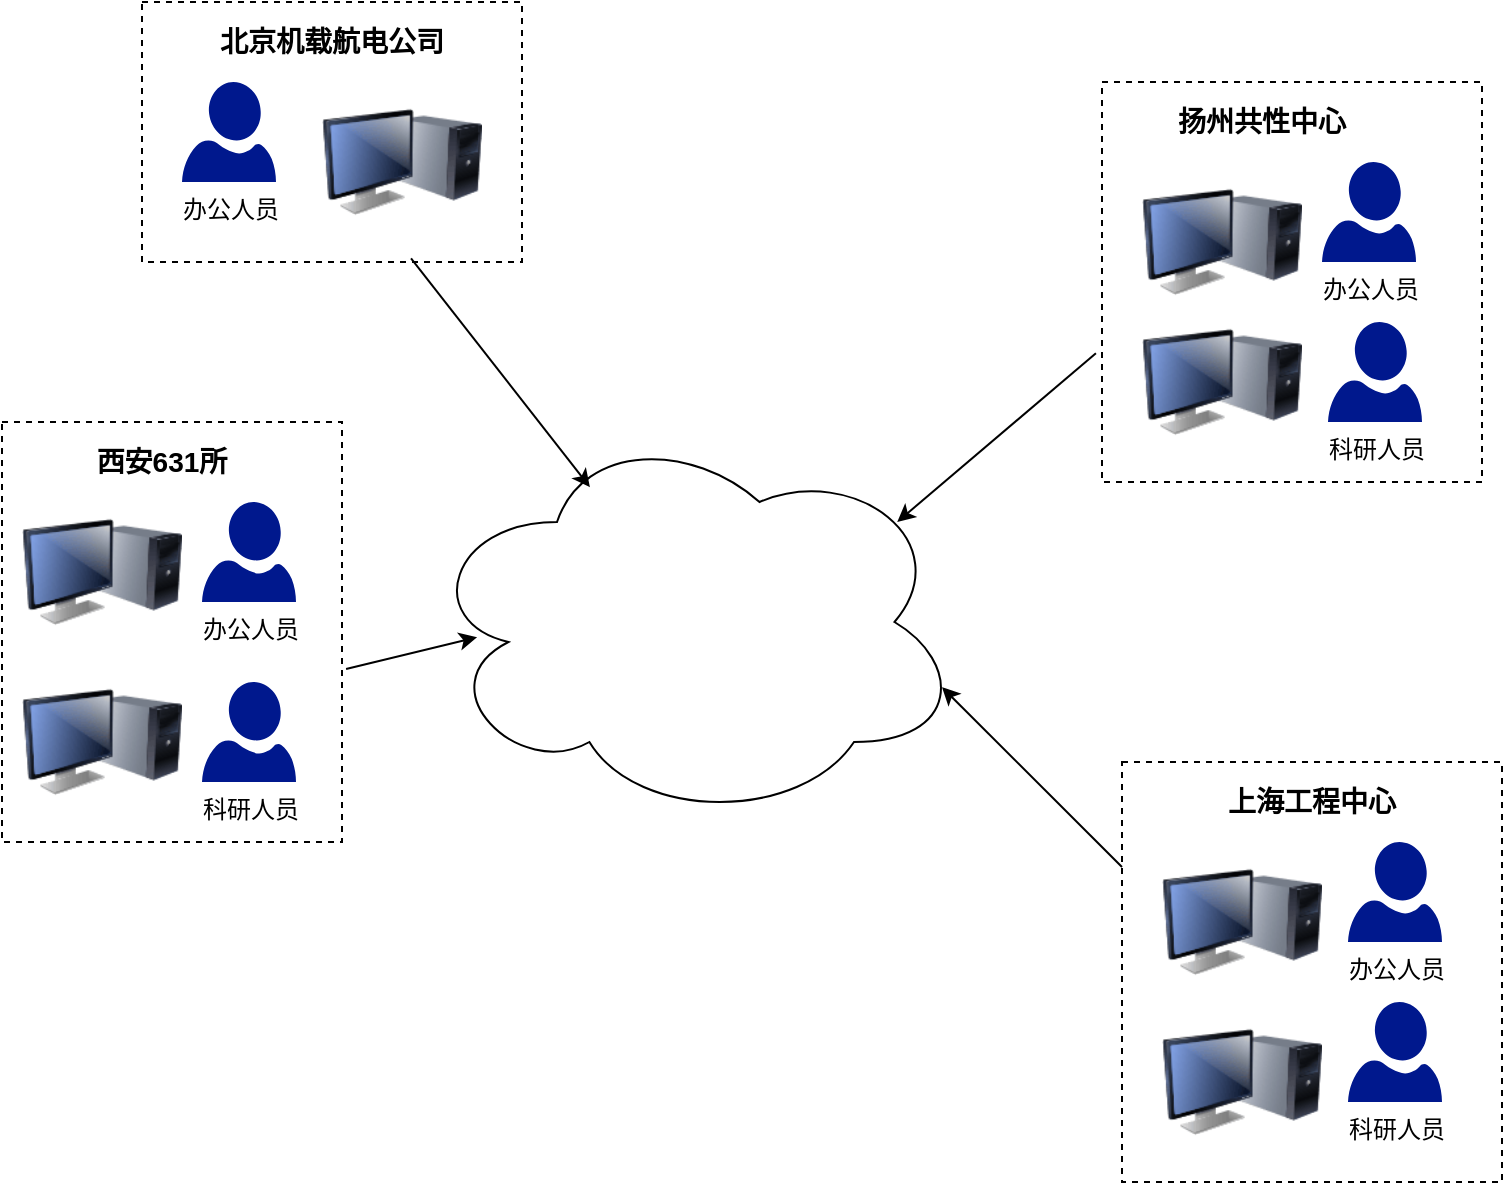 <mxfile version="14.4.3" type="github">
  <diagram id="nLx0n0mgqJuTpz99zOLy" name="第 1 页">
    <mxGraphModel dx="1002" dy="683" grid="1" gridSize="10" guides="1" tooltips="1" connect="1" arrows="1" fold="1" page="1" pageScale="1" pageWidth="827" pageHeight="1169" math="0" shadow="0">
      <root>
        <mxCell id="0" />
        <mxCell id="1" parent="0" />
        <mxCell id="Eabc0am3FzxyvWxJk5ew-64" value="" style="rounded=0;whiteSpace=wrap;html=1;dashed=1;" vertex="1" parent="1">
          <mxGeometry x="590" y="390" width="190" height="210" as="geometry" />
        </mxCell>
        <mxCell id="Eabc0am3FzxyvWxJk5ew-7" value="" style="endArrow=classic;html=1;exitX=0;exitY=0.25;exitDx=0;exitDy=0;entryX=0.963;entryY=0.663;entryDx=0;entryDy=0;entryPerimeter=0;" edge="1" parent="1" source="Eabc0am3FzxyvWxJk5ew-64" target="Eabc0am3FzxyvWxJk5ew-19">
          <mxGeometry width="50" height="50" relative="1" as="geometry">
            <mxPoint x="280" y="262.444" as="sourcePoint" />
            <mxPoint x="495" y="170" as="targetPoint" />
          </mxGeometry>
        </mxCell>
        <mxCell id="Eabc0am3FzxyvWxJk5ew-13" value="" style="endArrow=classic;html=1;exitX=-0.016;exitY=0.678;exitDx=0;exitDy=0;entryX=0.88;entryY=0.25;entryDx=0;entryDy=0;entryPerimeter=0;exitPerimeter=0;" edge="1" source="Eabc0am3FzxyvWxJk5ew-77" target="Eabc0am3FzxyvWxJk5ew-19" parent="1">
          <mxGeometry width="50" height="50" relative="1" as="geometry">
            <mxPoint x="404" y="500" as="sourcePoint" />
            <mxPoint x="454" y="480" as="targetPoint" />
          </mxGeometry>
        </mxCell>
        <mxCell id="Eabc0am3FzxyvWxJk5ew-19" value="" style="ellipse;shape=cloud;whiteSpace=wrap;html=1;" vertex="1" parent="1">
          <mxGeometry x="240" y="220" width="270" height="200" as="geometry" />
        </mxCell>
        <mxCell id="Eabc0am3FzxyvWxJk5ew-58" value="" style="image;html=1;image=img/lib/clip_art/computers/Monitor_Tower_128x128.png" vertex="1" parent="1">
          <mxGeometry x="610" y="430" width="80" height="80" as="geometry" />
        </mxCell>
        <mxCell id="Eabc0am3FzxyvWxJk5ew-60" value="" style="image;html=1;image=img/lib/clip_art/computers/Monitor_Tower_128x128.png" vertex="1" parent="1">
          <mxGeometry x="610" y="510" width="80" height="80" as="geometry" />
        </mxCell>
        <mxCell id="Eabc0am3FzxyvWxJk5ew-62" value="办公人员" style="aspect=fixed;pointerEvents=1;shadow=0;dashed=0;html=1;strokeColor=none;labelPosition=center;verticalLabelPosition=bottom;verticalAlign=top;align=center;fillColor=#00188D;shape=mxgraph.azure.user" vertex="1" parent="1">
          <mxGeometry x="703" y="430" width="47" height="50" as="geometry" />
        </mxCell>
        <mxCell id="Eabc0am3FzxyvWxJk5ew-63" value="科研人员" style="aspect=fixed;pointerEvents=1;shadow=0;dashed=0;html=1;strokeColor=none;labelPosition=center;verticalLabelPosition=bottom;verticalAlign=top;align=center;fillColor=#00188D;shape=mxgraph.azure.user" vertex="1" parent="1">
          <mxGeometry x="703" y="510" width="47" height="50" as="geometry" />
        </mxCell>
        <mxCell id="Eabc0am3FzxyvWxJk5ew-65" value="&lt;font style=&quot;font-size: 14px&quot;&gt;&lt;b&gt;上海工程中心&lt;/b&gt;&lt;/font&gt;" style="text;html=1;strokeColor=none;fillColor=none;align=center;verticalAlign=middle;whiteSpace=wrap;rounded=0;dashed=1;" vertex="1" parent="1">
          <mxGeometry x="635" y="400" width="100" height="20" as="geometry" />
        </mxCell>
        <mxCell id="Eabc0am3FzxyvWxJk5ew-66" value="" style="rounded=0;whiteSpace=wrap;html=1;dashed=1;" vertex="1" parent="1">
          <mxGeometry x="100" y="10" width="190" height="130" as="geometry" />
        </mxCell>
        <mxCell id="Eabc0am3FzxyvWxJk5ew-67" value="办公人员" style="aspect=fixed;pointerEvents=1;shadow=0;dashed=0;html=1;strokeColor=none;labelPosition=center;verticalLabelPosition=bottom;verticalAlign=top;align=center;fillColor=#00188D;shape=mxgraph.azure.user" vertex="1" parent="1">
          <mxGeometry x="120" y="50" width="47" height="50" as="geometry" />
        </mxCell>
        <mxCell id="Eabc0am3FzxyvWxJk5ew-68" value="" style="image;html=1;image=img/lib/clip_art/computers/Monitor_Tower_128x128.png" vertex="1" parent="1">
          <mxGeometry x="190" y="50" width="80" height="80" as="geometry" />
        </mxCell>
        <mxCell id="Eabc0am3FzxyvWxJk5ew-69" value="&lt;font style=&quot;font-size: 14px&quot;&gt;&lt;b&gt;北京机载航电公司&lt;/b&gt;&lt;/font&gt;" style="text;html=1;strokeColor=none;fillColor=none;align=center;verticalAlign=middle;whiteSpace=wrap;rounded=0;dashed=1;" vertex="1" parent="1">
          <mxGeometry x="130" y="20" width="130" height="20" as="geometry" />
        </mxCell>
        <mxCell id="Eabc0am3FzxyvWxJk5ew-70" value="" style="endArrow=classic;html=1;exitX=0.708;exitY=0.986;exitDx=0;exitDy=0;entryX=0.311;entryY=0.163;entryDx=0;entryDy=0;entryPerimeter=0;exitPerimeter=0;" edge="1" parent="1" source="Eabc0am3FzxyvWxJk5ew-66" target="Eabc0am3FzxyvWxJk5ew-19">
          <mxGeometry width="50" height="50" relative="1" as="geometry">
            <mxPoint x="580" y="260" as="sourcePoint" />
            <mxPoint x="487.6" y="280" as="targetPoint" />
          </mxGeometry>
        </mxCell>
        <mxCell id="Eabc0am3FzxyvWxJk5ew-71" value="" style="rounded=0;whiteSpace=wrap;html=1;dashed=1;" vertex="1" parent="1">
          <mxGeometry x="30" y="220" width="170" height="210" as="geometry" />
        </mxCell>
        <mxCell id="Eabc0am3FzxyvWxJk5ew-72" value="" style="image;html=1;image=img/lib/clip_art/computers/Monitor_Tower_128x128.png" vertex="1" parent="1">
          <mxGeometry x="40" y="255" width="80" height="80" as="geometry" />
        </mxCell>
        <mxCell id="Eabc0am3FzxyvWxJk5ew-73" value="" style="image;html=1;image=img/lib/clip_art/computers/Monitor_Tower_128x128.png" vertex="1" parent="1">
          <mxGeometry x="40" y="340" width="80" height="80" as="geometry" />
        </mxCell>
        <mxCell id="Eabc0am3FzxyvWxJk5ew-74" value="办公人员" style="aspect=fixed;pointerEvents=1;shadow=0;dashed=0;html=1;strokeColor=none;labelPosition=center;verticalLabelPosition=bottom;verticalAlign=top;align=center;fillColor=#00188D;shape=mxgraph.azure.user" vertex="1" parent="1">
          <mxGeometry x="130" y="260" width="47" height="50" as="geometry" />
        </mxCell>
        <mxCell id="Eabc0am3FzxyvWxJk5ew-75" value="科研人员" style="aspect=fixed;pointerEvents=1;shadow=0;dashed=0;html=1;strokeColor=none;labelPosition=center;verticalLabelPosition=bottom;verticalAlign=top;align=center;fillColor=#00188D;shape=mxgraph.azure.user" vertex="1" parent="1">
          <mxGeometry x="130" y="350" width="47" height="50" as="geometry" />
        </mxCell>
        <mxCell id="Eabc0am3FzxyvWxJk5ew-76" value="&lt;font style=&quot;font-size: 14px&quot;&gt;&lt;b&gt;西安631所&lt;/b&gt;&lt;/font&gt;" style="text;html=1;strokeColor=none;fillColor=none;align=center;verticalAlign=middle;whiteSpace=wrap;rounded=0;dashed=1;" vertex="1" parent="1">
          <mxGeometry x="60" y="230" width="100" height="20" as="geometry" />
        </mxCell>
        <mxCell id="Eabc0am3FzxyvWxJk5ew-77" value="" style="rounded=0;whiteSpace=wrap;html=1;dashed=1;" vertex="1" parent="1">
          <mxGeometry x="580" y="50" width="190" height="200" as="geometry" />
        </mxCell>
        <mxCell id="Eabc0am3FzxyvWxJk5ew-78" value="" style="image;html=1;image=img/lib/clip_art/computers/Monitor_Tower_128x128.png" vertex="1" parent="1">
          <mxGeometry x="600" y="90" width="80" height="80" as="geometry" />
        </mxCell>
        <mxCell id="Eabc0am3FzxyvWxJk5ew-79" value="" style="image;html=1;image=img/lib/clip_art/computers/Monitor_Tower_128x128.png" vertex="1" parent="1">
          <mxGeometry x="600" y="160" width="80" height="80" as="geometry" />
        </mxCell>
        <mxCell id="Eabc0am3FzxyvWxJk5ew-80" value="办公人员" style="aspect=fixed;pointerEvents=1;shadow=0;dashed=0;html=1;strokeColor=none;labelPosition=center;verticalLabelPosition=bottom;verticalAlign=top;align=center;fillColor=#00188D;shape=mxgraph.azure.user" vertex="1" parent="1">
          <mxGeometry x="690" y="90" width="47" height="50" as="geometry" />
        </mxCell>
        <mxCell id="Eabc0am3FzxyvWxJk5ew-81" value="科研人员" style="aspect=fixed;pointerEvents=1;shadow=0;dashed=0;html=1;strokeColor=none;labelPosition=center;verticalLabelPosition=bottom;verticalAlign=top;align=center;fillColor=#00188D;shape=mxgraph.azure.user" vertex="1" parent="1">
          <mxGeometry x="693" y="170" width="47" height="50" as="geometry" />
        </mxCell>
        <mxCell id="Eabc0am3FzxyvWxJk5ew-82" value="&lt;font style=&quot;font-size: 14px&quot;&gt;&lt;b&gt;扬州共性中心&lt;/b&gt;&lt;/font&gt;" style="text;html=1;strokeColor=none;fillColor=none;align=center;verticalAlign=middle;whiteSpace=wrap;rounded=0;dashed=1;" vertex="1" parent="1">
          <mxGeometry x="610" y="60" width="100" height="20" as="geometry" />
        </mxCell>
        <mxCell id="Eabc0am3FzxyvWxJk5ew-84" value="" style="endArrow=classic;html=1;exitX=1.012;exitY=0.588;exitDx=0;exitDy=0;exitPerimeter=0;entryX=0.102;entryY=0.538;entryDx=0;entryDy=0;entryPerimeter=0;" edge="1" parent="1" source="Eabc0am3FzxyvWxJk5ew-71" target="Eabc0am3FzxyvWxJk5ew-19">
          <mxGeometry width="50" height="50" relative="1" as="geometry">
            <mxPoint x="390" y="380" as="sourcePoint" />
            <mxPoint x="440" y="330" as="targetPoint" />
          </mxGeometry>
        </mxCell>
      </root>
    </mxGraphModel>
  </diagram>
</mxfile>
